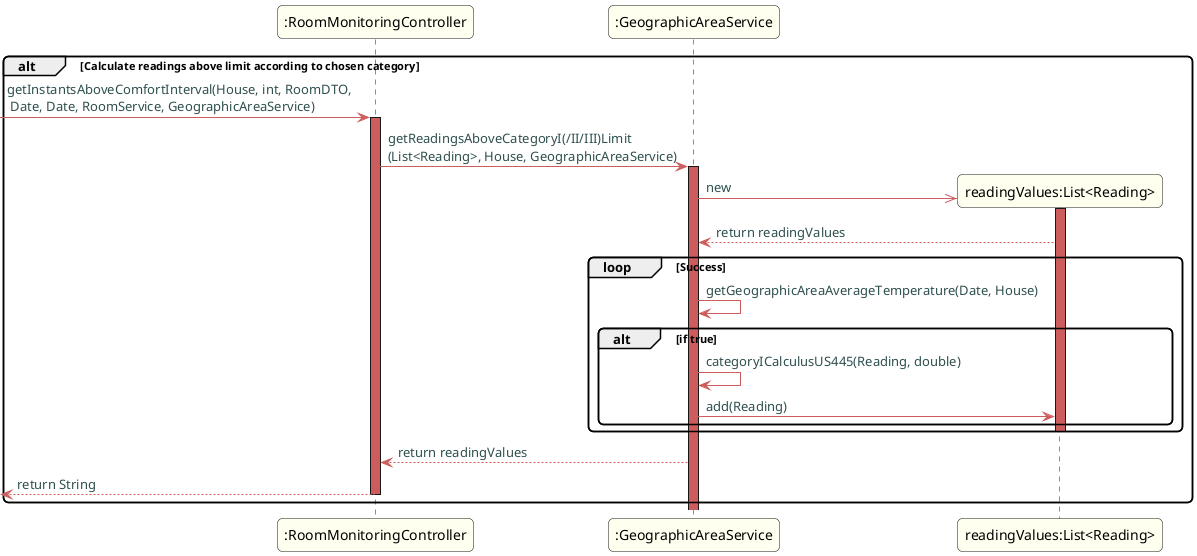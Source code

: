@startuml
skinparam titleBorderRoundCorner 10
skinparam titleBorderThickness 3
skinparam titleBorderColor indianred
skinparam titleBackgroundColor ivory
skinparam FontName quicksand

 skinparam sequence {
 	LifeLineBackgroundColor indianred
 	ParticipantBackgroundColor ivory
 }

 skinparam roundcorner 10

 skinparam component {
   arrowThickness 1
   ArrowFontName Verdana
   ArrowColor indianred
   ArrowFontColor darkslategrey
 }

alt Calculate readings above limit according to chosen category
->":RoomMonitoringController": getInstantsAboveComfortInterval(House, int, RoomDTO,\n Date, Date, RoomService, GeographicAreaService)
activate ":RoomMonitoringController"
":RoomMonitoringController" -> ":GeographicAreaService": getReadingsAboveCategoryI(/II/III)Limit\n(List<Reading>, House, GeographicAreaService)
activate ":GeographicAreaService"
create "readingValues:List<Reading>"
":GeographicAreaService" ->> "readingValues:List<Reading>": new
activate "readingValues:List<Reading>"
"readingValues:List<Reading>" --> ":GeographicAreaService": return readingValues
loop Success
":GeographicAreaService"-> ":GeographicAreaService": getGeographicAreaAverageTemperature(Date, House)
alt if true
":GeographicAreaService" -> ":GeographicAreaService":categoryICalculusUS445(Reading, double)
":GeographicAreaService" -> "readingValues:List<Reading>": add(Reading)
end
deactivate "readingValues:List<Reading>"
end
":GeographicAreaService" --> ":RoomMonitoringController": return readingValues
<--":RoomMonitoringController": return String
deactivate ":RoomMonitoringController"
end
@enduml